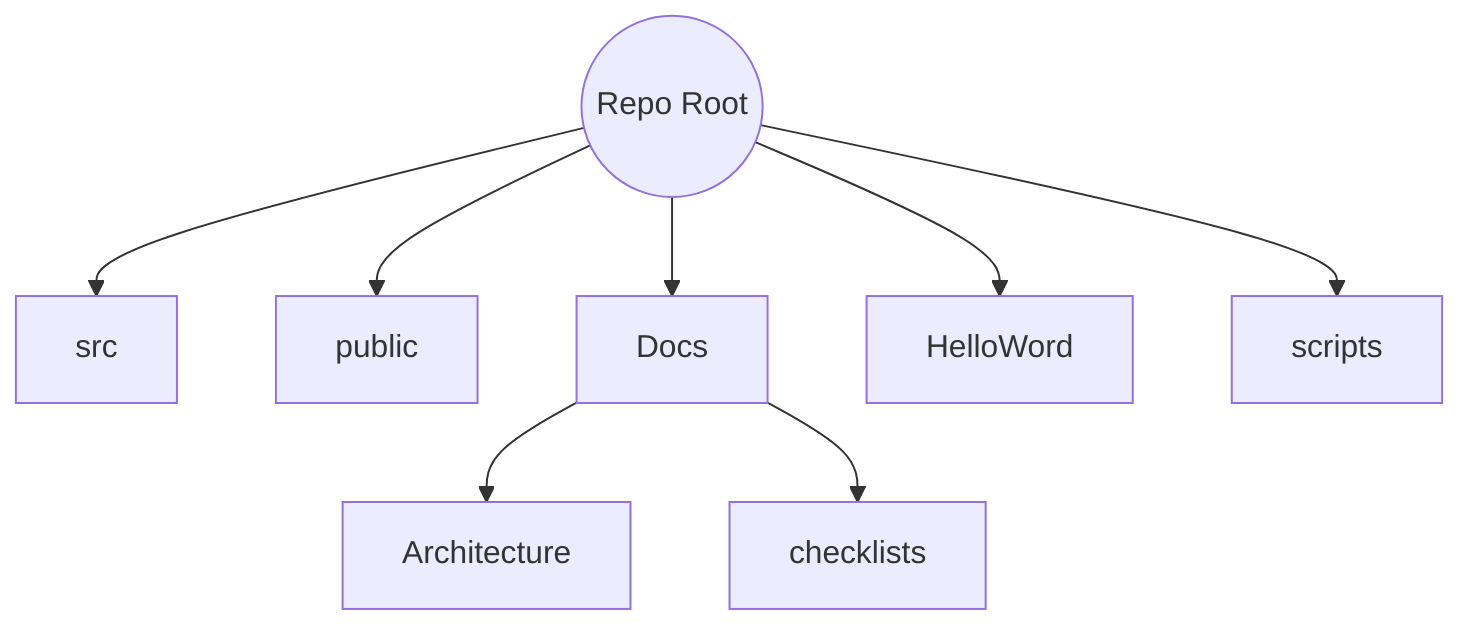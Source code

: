 flowchart TD
    root((Repo Root))
    root --> src
    root --> public
    root --> Docs
    Docs --> Architecture
    Docs --> checklists
    root --> HelloWord
    root --> scripts